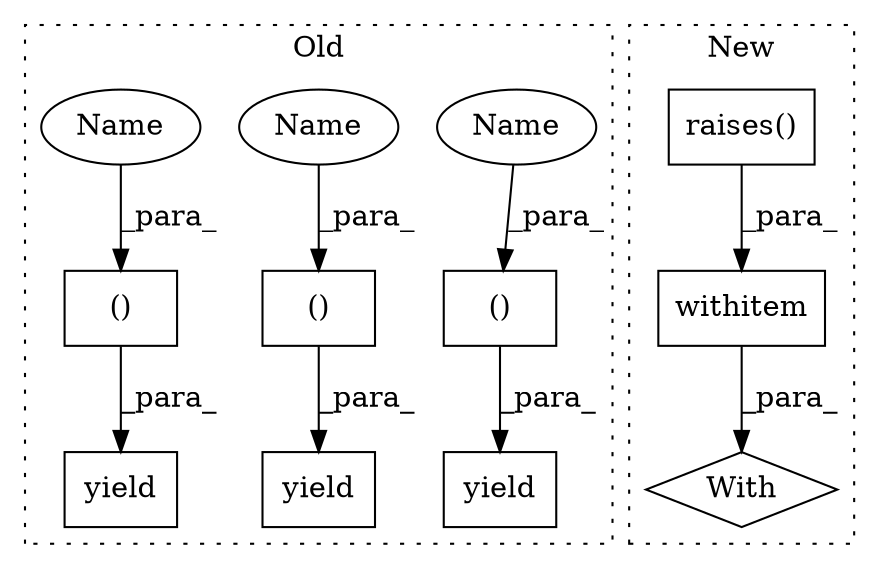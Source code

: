 digraph G {
subgraph cluster0 {
1 [label="yield" a="105" s="3494" l="6" shape="box"];
5 [label="()" a="54" s="3506" l="15" shape="box"];
6 [label="()" a="54" s="3538" l="41" shape="box"];
7 [label="yield" a="105" s="3526" l="6" shape="box"];
8 [label="()" a="54" s="3475" l="14" shape="box"];
9 [label="yield" a="105" s="3463" l="6" shape="box"];
10 [label="Name" a="87" s="3469" l="6" shape="ellipse"];
11 [label="Name" a="87" s="3532" l="6" shape="ellipse"];
12 [label="Name" a="87" s="3500" l="6" shape="ellipse"];
label = "Old";
style="dotted";
}
subgraph cluster1 {
2 [label="raises()" a="75" s="3519,3543" l="14,1" shape="box"];
3 [label="With" a="39" s="3514,3525" l="5,29" shape="diamond"];
4 [label="withitem" a="49" s="3519" l="6" shape="box"];
label = "New";
style="dotted";
}
2 -> 4 [label="_para_"];
4 -> 3 [label="_para_"];
5 -> 1 [label="_para_"];
6 -> 7 [label="_para_"];
8 -> 9 [label="_para_"];
10 -> 8 [label="_para_"];
11 -> 6 [label="_para_"];
12 -> 5 [label="_para_"];
}
